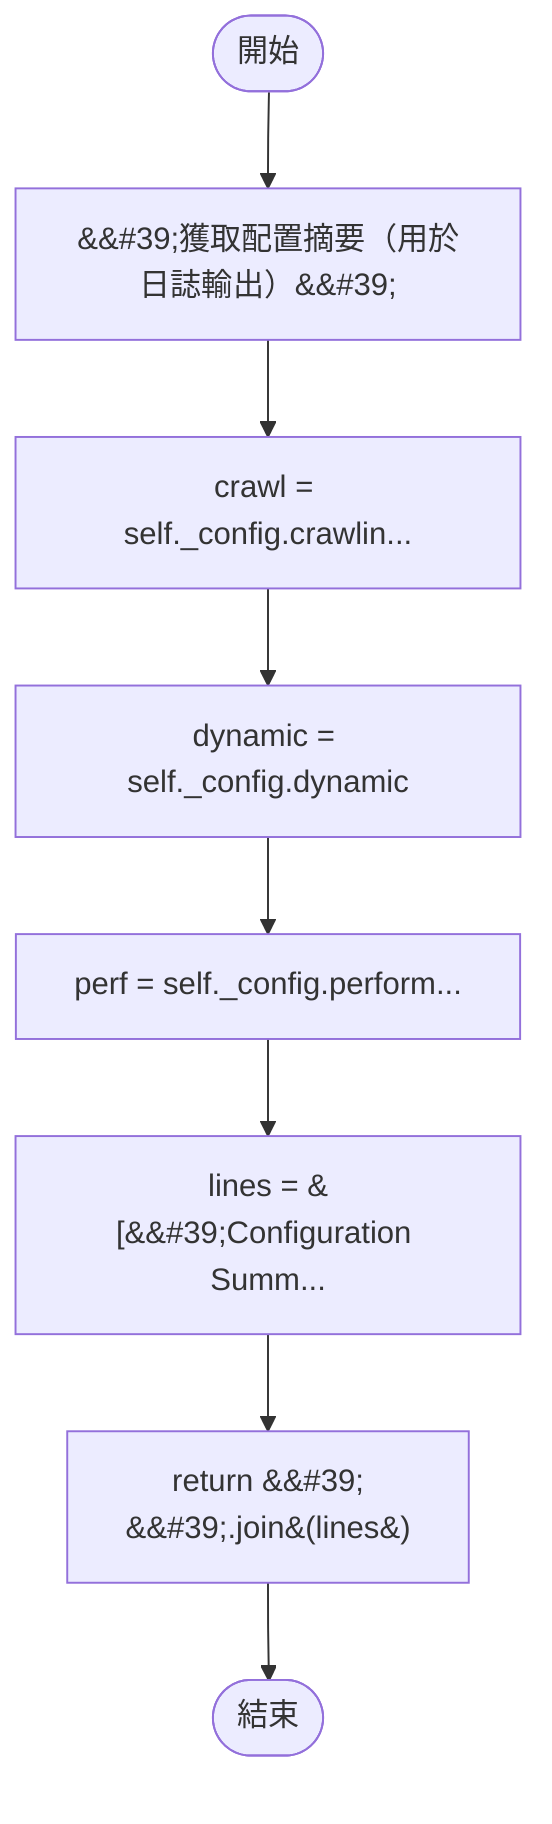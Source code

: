 flowchart TB
    n1([開始])
    n2([結束])
    n3[&amp;&#35;39;獲取配置摘要（用於日誌輸出）&amp;&#35;39;]
    n4[crawl = self._config.crawlin...]
    n5[dynamic = self._config.dynamic]
    n6[perf = self._config.perform...]
    n7[lines = &#91;&amp;&#35;39;Configuration Summ...]
    n8[return &amp;&#35;39;\n&amp;&#35;39;.join&#40;lines&#41;]
    n1 --> n3
    n3 --> n4
    n4 --> n5
    n5 --> n6
    n6 --> n7
    n7 --> n8
    n8 --> n2